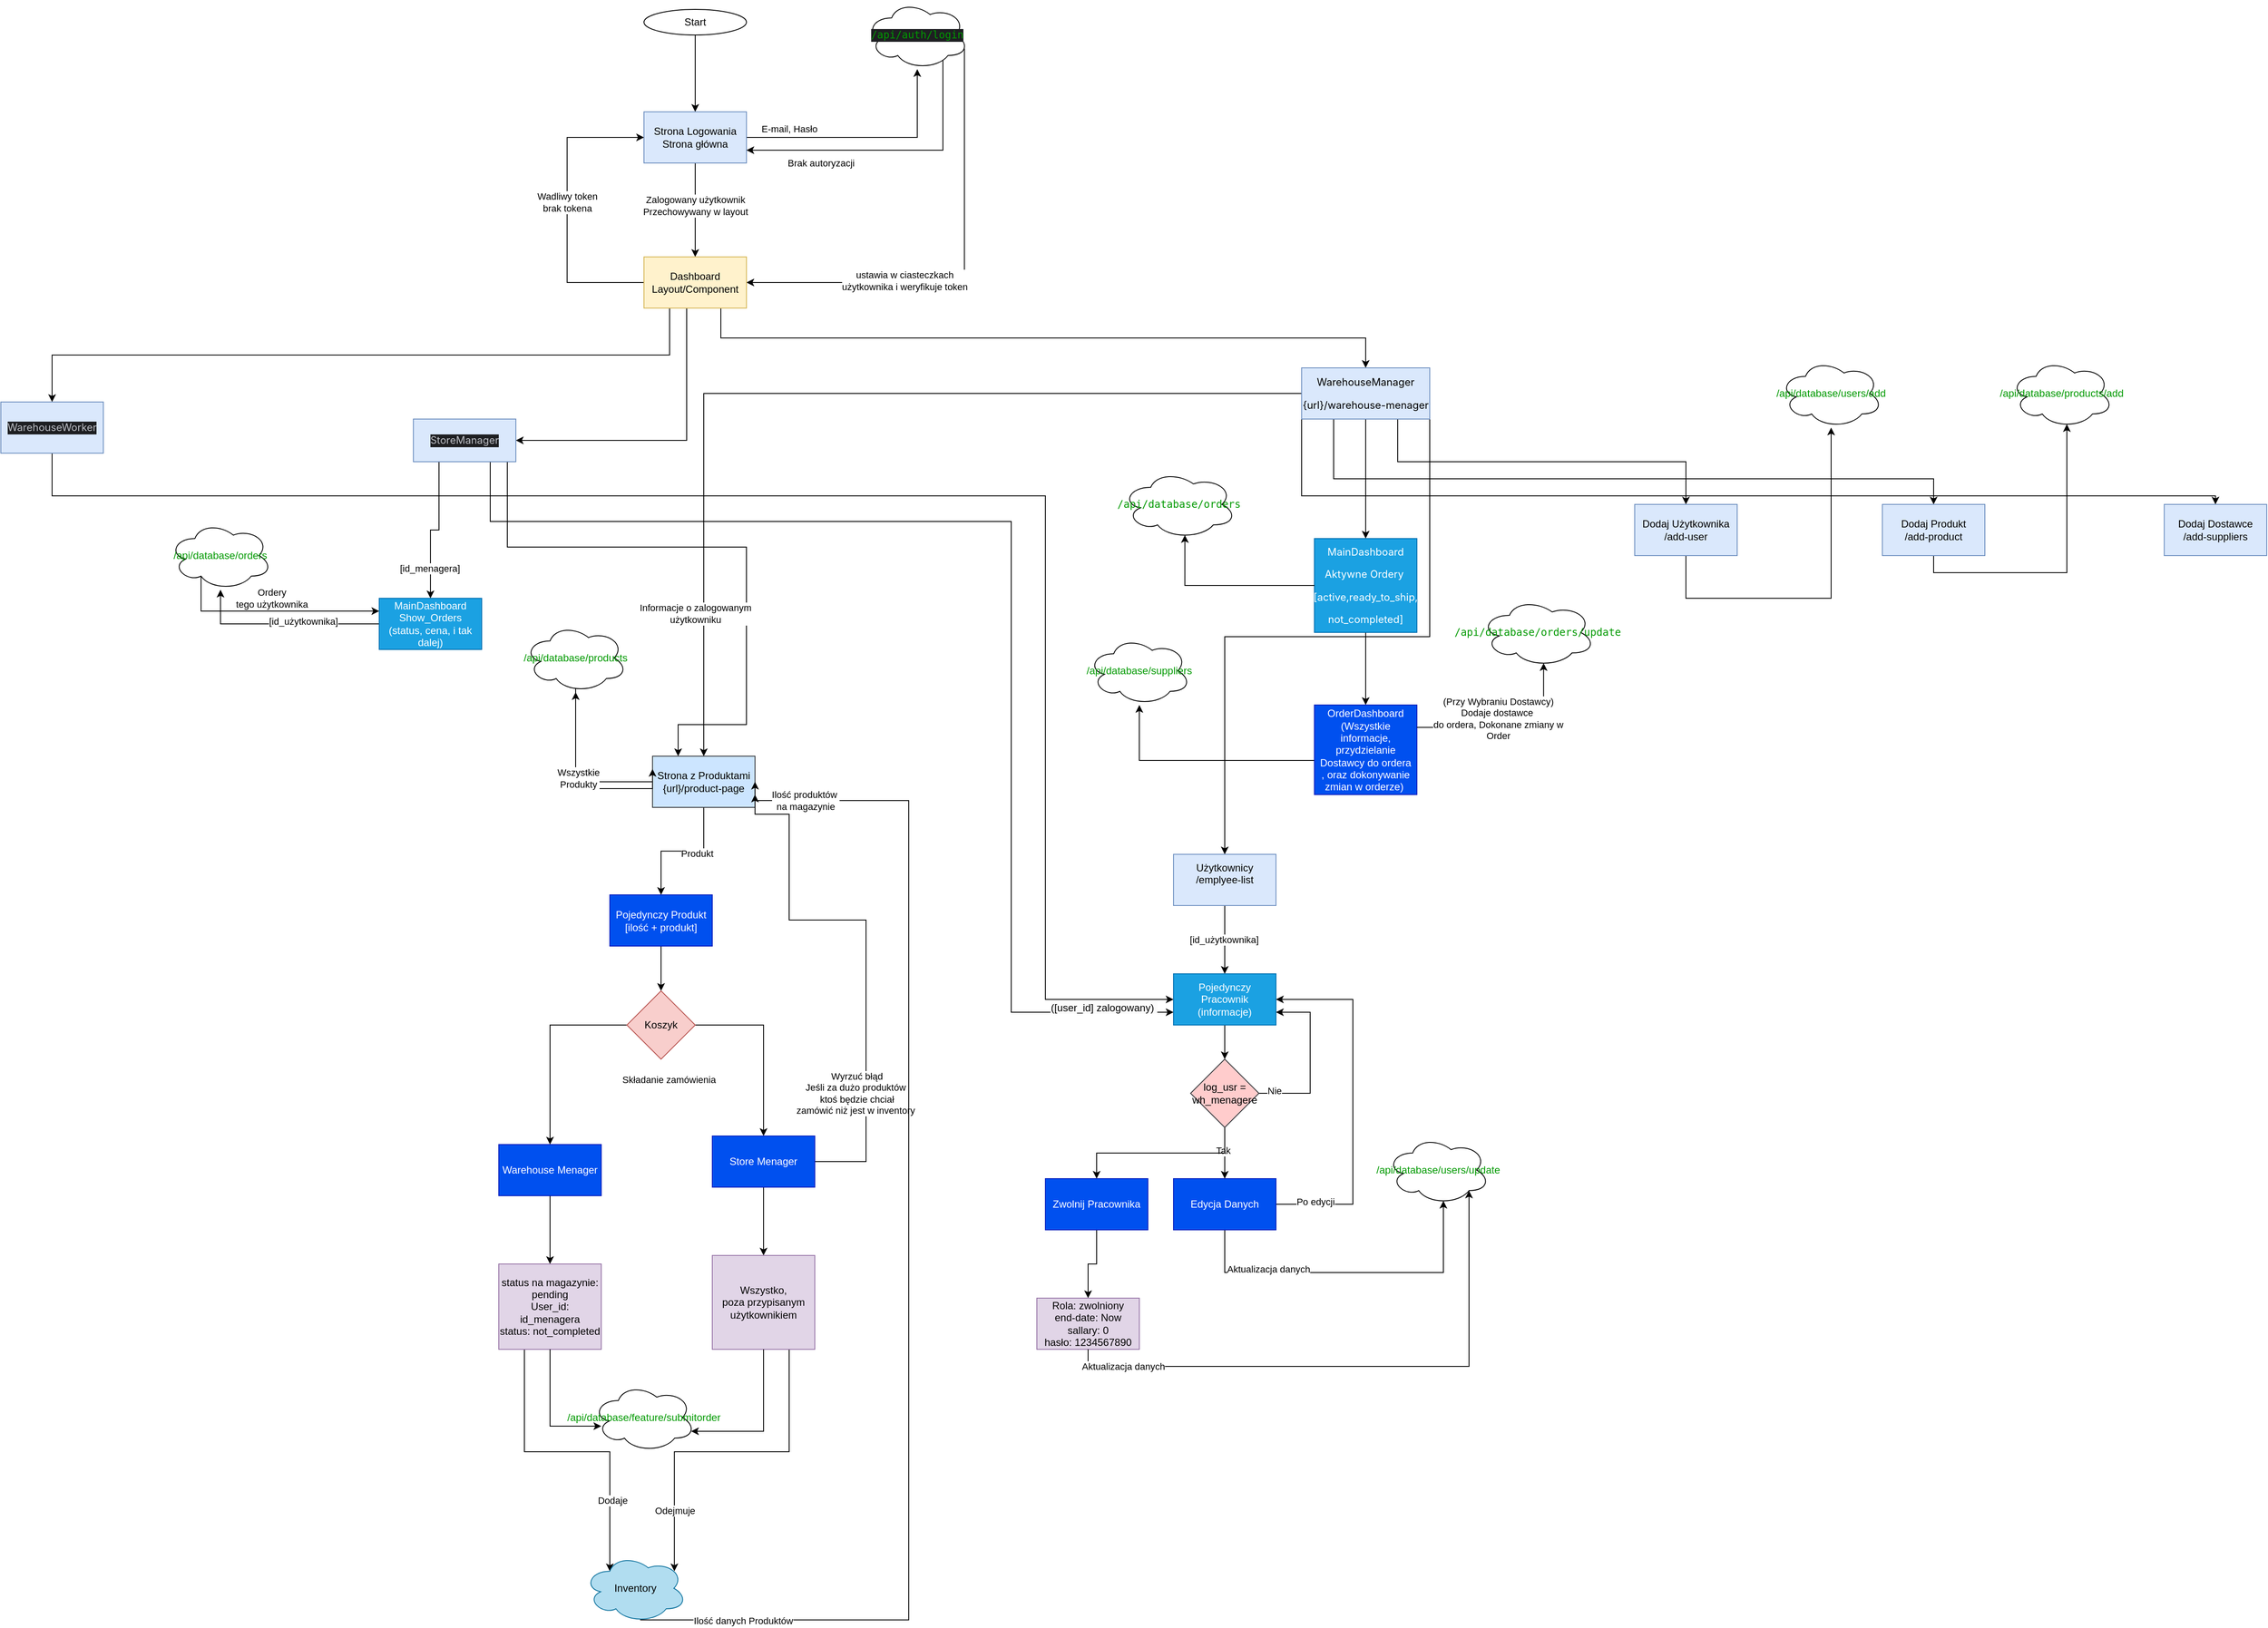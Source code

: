 <mxfile version="24.7.17">
  <diagram name="Strona-1" id="Y3_z54GV7X3m37P1FHJH">
    <mxGraphModel dx="3304" dy="1334" grid="1" gridSize="10" guides="1" tooltips="1" connect="1" arrows="1" fold="1" page="1" pageScale="1" pageWidth="827" pageHeight="1169" math="0" shadow="0">
      <root>
        <mxCell id="0" />
        <mxCell id="1" parent="0" />
        <mxCell id="K2qPhDOprXBzJBwdk9Rb-3" value="" style="edgeStyle=orthogonalEdgeStyle;rounded=0;orthogonalLoop=1;jettySize=auto;html=1;" edge="1" parent="1" source="K2qPhDOprXBzJBwdk9Rb-1" target="K2qPhDOprXBzJBwdk9Rb-2">
          <mxGeometry relative="1" as="geometry" />
        </mxCell>
        <mxCell id="K2qPhDOprXBzJBwdk9Rb-1" value="Start" style="ellipse;whiteSpace=wrap;html=1;" vertex="1" parent="1">
          <mxGeometry x="340" y="20" width="120" height="30" as="geometry" />
        </mxCell>
        <mxCell id="K2qPhDOprXBzJBwdk9Rb-5" value="" style="edgeStyle=orthogonalEdgeStyle;rounded=0;orthogonalLoop=1;jettySize=auto;html=1;" edge="1" parent="1" source="K2qPhDOprXBzJBwdk9Rb-2" target="K2qPhDOprXBzJBwdk9Rb-4">
          <mxGeometry relative="1" as="geometry" />
        </mxCell>
        <mxCell id="K2qPhDOprXBzJBwdk9Rb-6" value="E-mail, Hasło" style="edgeLabel;html=1;align=center;verticalAlign=middle;resizable=0;points=[];" vertex="1" connectable="0" parent="K2qPhDOprXBzJBwdk9Rb-5">
          <mxGeometry x="-0.744" y="-1" relative="1" as="geometry">
            <mxPoint x="14" y="-11" as="offset" />
          </mxGeometry>
        </mxCell>
        <mxCell id="K2qPhDOprXBzJBwdk9Rb-10" value="" style="edgeStyle=orthogonalEdgeStyle;rounded=0;orthogonalLoop=1;jettySize=auto;html=1;" edge="1" parent="1" source="K2qPhDOprXBzJBwdk9Rb-2" target="K2qPhDOprXBzJBwdk9Rb-9">
          <mxGeometry relative="1" as="geometry" />
        </mxCell>
        <mxCell id="K2qPhDOprXBzJBwdk9Rb-12" value="Zalogowany użytkownik&lt;div&gt;Przechowywany w layout&lt;/div&gt;" style="edgeLabel;html=1;align=center;verticalAlign=middle;resizable=0;points=[];" vertex="1" connectable="0" parent="K2qPhDOprXBzJBwdk9Rb-10">
          <mxGeometry x="0.127" y="-1" relative="1" as="geometry">
            <mxPoint x="1" y="-12" as="offset" />
          </mxGeometry>
        </mxCell>
        <mxCell id="K2qPhDOprXBzJBwdk9Rb-2" value="Strona Logowania&lt;div&gt;Strona główna&lt;/div&gt;" style="whiteSpace=wrap;html=1;fillColor=#dae8fc;strokeColor=#6c8ebf;" vertex="1" parent="1">
          <mxGeometry x="340" y="140" width="120" height="60" as="geometry" />
        </mxCell>
        <mxCell id="K2qPhDOprXBzJBwdk9Rb-7" style="edgeStyle=orthogonalEdgeStyle;rounded=0;orthogonalLoop=1;jettySize=auto;html=1;exitX=0.8;exitY=0.8;exitDx=0;exitDy=0;exitPerimeter=0;entryX=1;entryY=0.75;entryDx=0;entryDy=0;" edge="1" parent="1" source="K2qPhDOprXBzJBwdk9Rb-4" target="K2qPhDOprXBzJBwdk9Rb-2">
          <mxGeometry relative="1" as="geometry">
            <mxPoint x="696.4" y="190" as="targetPoint" />
            <Array as="points">
              <mxPoint x="690" y="74" />
              <mxPoint x="690" y="185" />
            </Array>
          </mxGeometry>
        </mxCell>
        <mxCell id="K2qPhDOprXBzJBwdk9Rb-8" value="Brak autoryzacji" style="edgeLabel;html=1;align=center;verticalAlign=middle;resizable=0;points=[];" vertex="1" connectable="0" parent="K2qPhDOprXBzJBwdk9Rb-7">
          <mxGeometry x="0.498" y="-1" relative="1" as="geometry">
            <mxPoint y="16" as="offset" />
          </mxGeometry>
        </mxCell>
        <mxCell id="K2qPhDOprXBzJBwdk9Rb-19" style="edgeStyle=orthogonalEdgeStyle;rounded=0;orthogonalLoop=1;jettySize=auto;html=1;exitX=0.96;exitY=0.7;exitDx=0;exitDy=0;exitPerimeter=0;entryX=1;entryY=0.5;entryDx=0;entryDy=0;" edge="1" parent="1" source="K2qPhDOprXBzJBwdk9Rb-4" target="K2qPhDOprXBzJBwdk9Rb-9">
          <mxGeometry relative="1" as="geometry">
            <Array as="points">
              <mxPoint x="715" y="340" />
            </Array>
          </mxGeometry>
        </mxCell>
        <mxCell id="K2qPhDOprXBzJBwdk9Rb-20" value="ustawia w ciasteczkach&lt;div&gt;użytkownika i weryfikuje token&lt;/div&gt;" style="edgeLabel;html=1;align=center;verticalAlign=middle;resizable=0;points=[];" vertex="1" connectable="0" parent="K2qPhDOprXBzJBwdk9Rb-19">
          <mxGeometry x="0.3" y="-2" relative="1" as="geometry">
            <mxPoint as="offset" />
          </mxGeometry>
        </mxCell>
        <mxCell id="K2qPhDOprXBzJBwdk9Rb-4" value="&lt;div style=&quot;background-color: rgb(30, 31, 34);&quot;&gt;&lt;pre style=&quot;font-family: &amp;quot;JetBrains Mono&amp;quot;, monospace;&quot;&gt;&lt;font color=&quot;#009900&quot;&gt;/api/auth/login&lt;/font&gt;&lt;/pre&gt;&lt;/div&gt;" style="ellipse;shape=cloud;whiteSpace=wrap;html=1;" vertex="1" parent="1">
          <mxGeometry x="600" y="10" width="120" height="80" as="geometry" />
        </mxCell>
        <mxCell id="K2qPhDOprXBzJBwdk9Rb-14" value="" style="edgeStyle=orthogonalEdgeStyle;rounded=0;orthogonalLoop=1;jettySize=auto;html=1;" edge="1" parent="1" source="K2qPhDOprXBzJBwdk9Rb-9" target="K2qPhDOprXBzJBwdk9Rb-13">
          <mxGeometry relative="1" as="geometry">
            <Array as="points">
              <mxPoint x="390" y="525" />
            </Array>
          </mxGeometry>
        </mxCell>
        <mxCell id="K2qPhDOprXBzJBwdk9Rb-15" style="edgeStyle=orthogonalEdgeStyle;rounded=0;orthogonalLoop=1;jettySize=auto;html=1;exitX=0.75;exitY=1;exitDx=0;exitDy=0;" edge="1" parent="1" source="K2qPhDOprXBzJBwdk9Rb-9" target="K2qPhDOprXBzJBwdk9Rb-16">
          <mxGeometry relative="1" as="geometry">
            <mxPoint x="570" y="480" as="targetPoint" />
          </mxGeometry>
        </mxCell>
        <mxCell id="K2qPhDOprXBzJBwdk9Rb-17" style="edgeStyle=orthogonalEdgeStyle;rounded=0;orthogonalLoop=1;jettySize=auto;html=1;exitX=0.25;exitY=1;exitDx=0;exitDy=0;" edge="1" parent="1" source="K2qPhDOprXBzJBwdk9Rb-9" target="K2qPhDOprXBzJBwdk9Rb-18">
          <mxGeometry relative="1" as="geometry">
            <mxPoint x="230.0" y="470" as="targetPoint" />
          </mxGeometry>
        </mxCell>
        <mxCell id="K2qPhDOprXBzJBwdk9Rb-21" style="edgeStyle=orthogonalEdgeStyle;rounded=0;orthogonalLoop=1;jettySize=auto;html=1;exitX=0;exitY=0.5;exitDx=0;exitDy=0;entryX=0;entryY=0.5;entryDx=0;entryDy=0;" edge="1" parent="1" source="K2qPhDOprXBzJBwdk9Rb-9" target="K2qPhDOprXBzJBwdk9Rb-2">
          <mxGeometry relative="1" as="geometry">
            <Array as="points">
              <mxPoint x="250" y="340" />
              <mxPoint x="250" y="170" />
            </Array>
          </mxGeometry>
        </mxCell>
        <mxCell id="K2qPhDOprXBzJBwdk9Rb-22" value="Wadliwy token&lt;div&gt;brak tokena&lt;/div&gt;" style="edgeLabel;html=1;align=center;verticalAlign=middle;resizable=0;points=[];" vertex="1" connectable="0" parent="K2qPhDOprXBzJBwdk9Rb-21">
          <mxGeometry x="0.051" relative="1" as="geometry">
            <mxPoint as="offset" />
          </mxGeometry>
        </mxCell>
        <mxCell id="K2qPhDOprXBzJBwdk9Rb-9" value="Dashboard Layout/Component" style="whiteSpace=wrap;html=1;fillColor=#fff2cc;strokeColor=#d6b656;" vertex="1" parent="1">
          <mxGeometry x="340" y="310" width="120" height="60" as="geometry" />
        </mxCell>
        <mxCell id="K2qPhDOprXBzJBwdk9Rb-59" style="edgeStyle=orthogonalEdgeStyle;rounded=0;orthogonalLoop=1;jettySize=auto;html=1;exitX=0.5;exitY=1;exitDx=0;exitDy=0;entryX=0.25;entryY=0;entryDx=0;entryDy=0;" edge="1" parent="1" source="K2qPhDOprXBzJBwdk9Rb-13" target="K2qPhDOprXBzJBwdk9Rb-54">
          <mxGeometry relative="1" as="geometry">
            <Array as="points">
              <mxPoint x="180" y="550" />
              <mxPoint x="180" y="650" />
              <mxPoint x="460" y="650" />
              <mxPoint x="460" y="858" />
            </Array>
          </mxGeometry>
        </mxCell>
        <mxCell id="K2qPhDOprXBzJBwdk9Rb-120" style="edgeStyle=orthogonalEdgeStyle;rounded=0;orthogonalLoop=1;jettySize=auto;html=1;exitX=0.75;exitY=1;exitDx=0;exitDy=0;entryX=0;entryY=0.75;entryDx=0;entryDy=0;" edge="1" parent="1" source="K2qPhDOprXBzJBwdk9Rb-13" target="K2qPhDOprXBzJBwdk9Rb-96">
          <mxGeometry relative="1" as="geometry">
            <Array as="points">
              <mxPoint x="160" y="620" />
              <mxPoint x="770" y="620" />
              <mxPoint x="770" y="1195" />
            </Array>
          </mxGeometry>
        </mxCell>
        <mxCell id="K2qPhDOprXBzJBwdk9Rb-121" value="&lt;span style=&quot;font-size: 12px; text-wrap-mode: wrap; background-color: rgb(251, 251, 251);&quot;&gt;([user_id] zalogowany)&amp;nbsp;&lt;/span&gt;" style="edgeLabel;html=1;align=center;verticalAlign=middle;resizable=0;points=[];" vertex="1" connectable="0" parent="K2qPhDOprXBzJBwdk9Rb-120">
          <mxGeometry x="0.888" relative="1" as="geometry">
            <mxPoint x="-1" y="-5" as="offset" />
          </mxGeometry>
        </mxCell>
        <mxCell id="K2qPhDOprXBzJBwdk9Rb-125" style="edgeStyle=orthogonalEdgeStyle;rounded=0;orthogonalLoop=1;jettySize=auto;html=1;exitX=0.25;exitY=1;exitDx=0;exitDy=0;" edge="1" parent="1" source="K2qPhDOprXBzJBwdk9Rb-13" target="K2qPhDOprXBzJBwdk9Rb-126">
          <mxGeometry relative="1" as="geometry">
            <mxPoint x="90" y="740" as="targetPoint" />
          </mxGeometry>
        </mxCell>
        <mxCell id="K2qPhDOprXBzJBwdk9Rb-127" value="[id_menagera]" style="edgeLabel;html=1;align=center;verticalAlign=middle;resizable=0;points=[];" vertex="1" connectable="0" parent="K2qPhDOprXBzJBwdk9Rb-125">
          <mxGeometry x="0.585" y="-1" relative="1" as="geometry">
            <mxPoint as="offset" />
          </mxGeometry>
        </mxCell>
        <mxCell id="K2qPhDOprXBzJBwdk9Rb-13" value="&lt;div style=&quot;background-color:#1e1f22;color:#bcbec4&quot;&gt;&lt;pre style=&quot;font-family:&#39;Inter&#39;;font-size:9,8pt;&quot;&gt;StoreManager&lt;/pre&gt;&lt;/div&gt;" style="whiteSpace=wrap;html=1;fillColor=#dae8fc;strokeColor=#6c8ebf;" vertex="1" parent="1">
          <mxGeometry x="70" y="500" width="120" height="50" as="geometry" />
        </mxCell>
        <mxCell id="K2qPhDOprXBzJBwdk9Rb-24" value="" style="edgeStyle=orthogonalEdgeStyle;rounded=0;orthogonalLoop=1;jettySize=auto;html=1;" edge="1" parent="1" source="K2qPhDOprXBzJBwdk9Rb-16" target="K2qPhDOprXBzJBwdk9Rb-23">
          <mxGeometry relative="1" as="geometry" />
        </mxCell>
        <mxCell id="K2qPhDOprXBzJBwdk9Rb-38" style="edgeStyle=orthogonalEdgeStyle;rounded=0;orthogonalLoop=1;jettySize=auto;html=1;exitX=0.25;exitY=1;exitDx=0;exitDy=0;entryX=0.5;entryY=0;entryDx=0;entryDy=0;" edge="1" parent="1" source="K2qPhDOprXBzJBwdk9Rb-16" target="K2qPhDOprXBzJBwdk9Rb-39">
          <mxGeometry relative="1" as="geometry">
            <mxPoint x="730" y="670" as="targetPoint" />
            <Array as="points">
              <mxPoint x="1147" y="570" />
              <mxPoint x="1850" y="570" />
            </Array>
          </mxGeometry>
        </mxCell>
        <mxCell id="K2qPhDOprXBzJBwdk9Rb-48" style="edgeStyle=orthogonalEdgeStyle;rounded=0;orthogonalLoop=1;jettySize=auto;html=1;exitX=0.75;exitY=1;exitDx=0;exitDy=0;" edge="1" parent="1" source="K2qPhDOprXBzJBwdk9Rb-16" target="K2qPhDOprXBzJBwdk9Rb-49">
          <mxGeometry relative="1" as="geometry">
            <mxPoint x="560" y="690" as="targetPoint" />
          </mxGeometry>
        </mxCell>
        <mxCell id="K2qPhDOprXBzJBwdk9Rb-55" value="" style="edgeStyle=orthogonalEdgeStyle;rounded=0;orthogonalLoop=1;jettySize=auto;html=1;" edge="1" parent="1" source="K2qPhDOprXBzJBwdk9Rb-16" target="K2qPhDOprXBzJBwdk9Rb-54">
          <mxGeometry relative="1" as="geometry" />
        </mxCell>
        <mxCell id="K2qPhDOprXBzJBwdk9Rb-60" value="Informacje o zalogowanym&lt;div&gt;użytkowniku&lt;/div&gt;" style="edgeLabel;html=1;align=center;verticalAlign=middle;resizable=0;points=[];" vertex="1" connectable="0" parent="K2qPhDOprXBzJBwdk9Rb-55">
          <mxGeometry x="0.352" y="2" relative="1" as="geometry">
            <mxPoint x="-12" y="197" as="offset" />
          </mxGeometry>
        </mxCell>
        <mxCell id="K2qPhDOprXBzJBwdk9Rb-94" style="edgeStyle=orthogonalEdgeStyle;rounded=0;orthogonalLoop=1;jettySize=auto;html=1;exitX=1;exitY=1;exitDx=0;exitDy=0;" edge="1" parent="1" source="K2qPhDOprXBzJBwdk9Rb-16" target="K2qPhDOprXBzJBwdk9Rb-95">
          <mxGeometry relative="1" as="geometry">
            <mxPoint x="1020" y="1040" as="targetPoint" />
          </mxGeometry>
        </mxCell>
        <mxCell id="K2qPhDOprXBzJBwdk9Rb-137" style="edgeStyle=orthogonalEdgeStyle;rounded=0;orthogonalLoop=1;jettySize=auto;html=1;exitX=0;exitY=1;exitDx=0;exitDy=0;entryX=0.5;entryY=0;entryDx=0;entryDy=0;" edge="1" parent="1" source="K2qPhDOprXBzJBwdk9Rb-16" target="K2qPhDOprXBzJBwdk9Rb-44">
          <mxGeometry relative="1" as="geometry">
            <Array as="points">
              <mxPoint x="1110" y="590" />
              <mxPoint x="2180" y="590" />
            </Array>
          </mxGeometry>
        </mxCell>
        <mxCell id="K2qPhDOprXBzJBwdk9Rb-16" value="&lt;div style=&quot;&quot;&gt;&lt;pre style=&quot;font-family: Inter;&quot;&gt;WarehouseManager&lt;/pre&gt;&lt;pre style=&quot;font-family: Inter;&quot;&gt;{url}/warehouse-menager&lt;/pre&gt;&lt;/div&gt;" style="rounded=0;whiteSpace=wrap;html=1;fillColor=#dae8fc;strokeColor=#6c8ebf;" vertex="1" parent="1">
          <mxGeometry x="1110" y="440" width="150" height="60" as="geometry" />
        </mxCell>
        <mxCell id="K2qPhDOprXBzJBwdk9Rb-122" style="edgeStyle=orthogonalEdgeStyle;rounded=0;orthogonalLoop=1;jettySize=auto;html=1;exitX=0.5;exitY=1;exitDx=0;exitDy=0;entryX=0;entryY=0.5;entryDx=0;entryDy=0;" edge="1" parent="1" source="K2qPhDOprXBzJBwdk9Rb-18" target="K2qPhDOprXBzJBwdk9Rb-96">
          <mxGeometry relative="1" as="geometry">
            <mxPoint x="270" y="1090" as="targetPoint" />
            <Array as="points">
              <mxPoint x="-353" y="590" />
              <mxPoint x="810" y="590" />
              <mxPoint x="810" y="1180" />
            </Array>
          </mxGeometry>
        </mxCell>
        <mxCell id="K2qPhDOprXBzJBwdk9Rb-18" value="&lt;div style=&quot;background-color:#1e1f22;color:#bcbec4&quot;&gt;&lt;pre style=&quot;font-family:&#39;Inter&#39;;font-size:9,8pt;&quot;&gt;WarehouseWorker&lt;/pre&gt;&lt;/div&gt;" style="rounded=0;whiteSpace=wrap;html=1;fillColor=#dae8fc;strokeColor=#6c8ebf;" vertex="1" parent="1">
          <mxGeometry x="-413.0" y="480" width="120" height="60" as="geometry" />
        </mxCell>
        <mxCell id="K2qPhDOprXBzJBwdk9Rb-31" value="" style="edgeStyle=orthogonalEdgeStyle;rounded=0;orthogonalLoop=1;jettySize=auto;html=1;" edge="1" parent="1" source="K2qPhDOprXBzJBwdk9Rb-23" target="K2qPhDOprXBzJBwdk9Rb-30">
          <mxGeometry relative="1" as="geometry" />
        </mxCell>
        <mxCell id="K2qPhDOprXBzJBwdk9Rb-23" value="&lt;div style=&quot;&quot;&gt;&lt;pre style=&quot;font-family: Inter;&quot;&gt;MainDashboard&lt;/pre&gt;&lt;pre style=&quot;font-family: Inter;&quot;&gt;Aktywne Ordery &lt;/pre&gt;&lt;pre style=&quot;font-family: Inter;&quot;&gt;[active,ready_to_ship,&lt;/pre&gt;&lt;pre style=&quot;font-family: Inter;&quot;&gt;not_completed]&lt;/pre&gt;&lt;/div&gt;" style="rounded=0;whiteSpace=wrap;html=1;fillColor=#1ba1e2;fontColor=#ffffff;strokeColor=#006EAF;" vertex="1" parent="1">
          <mxGeometry x="1125" y="640" width="120" height="110" as="geometry" />
        </mxCell>
        <mxCell id="K2qPhDOprXBzJBwdk9Rb-25" value="&lt;pre style=&quot;font-family: &amp;quot;JetBrains Mono&amp;quot;, monospace;&quot;&gt;&lt;font color=&quot;#009900&quot;&gt;/api/database/orders/update&lt;/font&gt;&lt;/pre&gt;" style="ellipse;shape=cloud;whiteSpace=wrap;html=1;rounded=0;" vertex="1" parent="1">
          <mxGeometry x="1320" y="710" width="133.33" height="80" as="geometry" />
        </mxCell>
        <mxCell id="K2qPhDOprXBzJBwdk9Rb-33" value="" style="edgeStyle=orthogonalEdgeStyle;rounded=0;orthogonalLoop=1;jettySize=auto;html=1;" edge="1" parent="1" source="K2qPhDOprXBzJBwdk9Rb-30" target="K2qPhDOprXBzJBwdk9Rb-32">
          <mxGeometry relative="1" as="geometry">
            <Array as="points">
              <mxPoint x="920" y="900" />
            </Array>
          </mxGeometry>
        </mxCell>
        <mxCell id="K2qPhDOprXBzJBwdk9Rb-30" value="OrderDashboard&lt;div&gt;(Wszystkie informacje, przydzielanie Dostawcy do ordera&lt;/div&gt;&lt;div&gt;, oraz dokonywanie zmian w orderze)&amp;nbsp;&lt;/div&gt;" style="whiteSpace=wrap;html=1;rounded=0;fillColor=#0050ef;fontColor=#ffffff;strokeColor=#001DBC;" vertex="1" parent="1">
          <mxGeometry x="1125" y="835" width="120" height="105" as="geometry" />
        </mxCell>
        <mxCell id="K2qPhDOprXBzJBwdk9Rb-32" value="&lt;font color=&quot;#009900&quot;&gt;/api/database/suppliers&lt;/font&gt;" style="ellipse;shape=cloud;whiteSpace=wrap;html=1;rounded=0;" vertex="1" parent="1">
          <mxGeometry x="860" y="755" width="120" height="80" as="geometry" />
        </mxCell>
        <mxCell id="K2qPhDOprXBzJBwdk9Rb-36" style="edgeStyle=orthogonalEdgeStyle;rounded=0;orthogonalLoop=1;jettySize=auto;html=1;exitX=1;exitY=0.25;exitDx=0;exitDy=0;entryX=0.55;entryY=0.95;entryDx=0;entryDy=0;entryPerimeter=0;" edge="1" parent="1" source="K2qPhDOprXBzJBwdk9Rb-30" target="K2qPhDOprXBzJBwdk9Rb-25">
          <mxGeometry relative="1" as="geometry" />
        </mxCell>
        <mxCell id="K2qPhDOprXBzJBwdk9Rb-37" value="(Przy Wybraniu Dostawcy)&lt;div&gt;Dodaje dostawce&amp;nbsp;&lt;div&gt;do ordera, Dokonane zmiany w&lt;/div&gt;&lt;/div&gt;&lt;div&gt;Order&lt;/div&gt;" style="edgeLabel;html=1;align=center;verticalAlign=middle;resizable=0;points=[];" vertex="1" connectable="0" parent="K2qPhDOprXBzJBwdk9Rb-36">
          <mxGeometry x="-0.838" y="-3" relative="1" as="geometry">
            <mxPoint x="77" y="-14" as="offset" />
          </mxGeometry>
        </mxCell>
        <mxCell id="K2qPhDOprXBzJBwdk9Rb-135" style="edgeStyle=orthogonalEdgeStyle;rounded=0;orthogonalLoop=1;jettySize=auto;html=1;exitX=0.5;exitY=1;exitDx=0;exitDy=0;entryX=0.55;entryY=0.95;entryDx=0;entryDy=0;entryPerimeter=0;" edge="1" parent="1" source="K2qPhDOprXBzJBwdk9Rb-39" target="K2qPhDOprXBzJBwdk9Rb-40">
          <mxGeometry relative="1" as="geometry">
            <mxPoint x="2014.156" y="520" as="targetPoint" />
          </mxGeometry>
        </mxCell>
        <mxCell id="K2qPhDOprXBzJBwdk9Rb-39" value="Dodaj Produkt&lt;div&gt;/add-product&lt;/div&gt;" style="rounded=0;whiteSpace=wrap;html=1;fillColor=#dae8fc;strokeColor=#6c8ebf;" vertex="1" parent="1">
          <mxGeometry x="1790" y="600" width="120" height="60" as="geometry" />
        </mxCell>
        <mxCell id="K2qPhDOprXBzJBwdk9Rb-40" value="&lt;font color=&quot;#009900&quot;&gt;/api/database/products/add&lt;/font&gt;" style="ellipse;shape=cloud;whiteSpace=wrap;html=1;rounded=0;" vertex="1" parent="1">
          <mxGeometry x="1940" y="430" width="120" height="80" as="geometry" />
        </mxCell>
        <mxCell id="K2qPhDOprXBzJBwdk9Rb-44" value="Dodaj Dostawce&lt;div&gt;/add-suppliers&lt;/div&gt;" style="rounded=0;whiteSpace=wrap;html=1;fillColor=#dae8fc;strokeColor=#6c8ebf;" vertex="1" parent="1">
          <mxGeometry x="2120" y="600" width="120" height="60" as="geometry" />
        </mxCell>
        <mxCell id="K2qPhDOprXBzJBwdk9Rb-134" value="" style="edgeStyle=orthogonalEdgeStyle;rounded=0;orthogonalLoop=1;jettySize=auto;html=1;" edge="1" parent="1" source="K2qPhDOprXBzJBwdk9Rb-49" target="K2qPhDOprXBzJBwdk9Rb-133">
          <mxGeometry relative="1" as="geometry">
            <Array as="points">
              <mxPoint x="1560" y="710" />
              <mxPoint x="1730" y="710" />
            </Array>
          </mxGeometry>
        </mxCell>
        <mxCell id="K2qPhDOprXBzJBwdk9Rb-49" value="Dodaj Użytkownika&lt;div&gt;/add-user&lt;/div&gt;" style="rounded=0;whiteSpace=wrap;html=1;fillColor=#dae8fc;strokeColor=#6c8ebf;" vertex="1" parent="1">
          <mxGeometry x="1500" y="600" width="120" height="60" as="geometry" />
        </mxCell>
        <mxCell id="K2qPhDOprXBzJBwdk9Rb-58" value="" style="edgeStyle=orthogonalEdgeStyle;rounded=0;orthogonalLoop=1;jettySize=auto;html=1;" edge="1" parent="1" source="K2qPhDOprXBzJBwdk9Rb-54" target="K2qPhDOprXBzJBwdk9Rb-57">
          <mxGeometry relative="1" as="geometry" />
        </mxCell>
        <mxCell id="K2qPhDOprXBzJBwdk9Rb-64" value="" style="edgeStyle=orthogonalEdgeStyle;rounded=0;orthogonalLoop=1;jettySize=auto;html=1;" edge="1" parent="1" source="K2qPhDOprXBzJBwdk9Rb-54" target="K2qPhDOprXBzJBwdk9Rb-63">
          <mxGeometry relative="1" as="geometry" />
        </mxCell>
        <mxCell id="K2qPhDOprXBzJBwdk9Rb-65" value="Produkt" style="edgeLabel;html=1;align=center;verticalAlign=middle;resizable=0;points=[];" vertex="1" connectable="0" parent="K2qPhDOprXBzJBwdk9Rb-64">
          <mxGeometry x="-0.218" y="2" relative="1" as="geometry">
            <mxPoint as="offset" />
          </mxGeometry>
        </mxCell>
        <mxCell id="K2qPhDOprXBzJBwdk9Rb-54" value="Strona z Produktami&lt;br&gt;&lt;div&gt;{url}/product-page&lt;/div&gt;" style="rounded=0;whiteSpace=wrap;html=1;fillColor=#cce5ff;strokeColor=#36393d;" vertex="1" parent="1">
          <mxGeometry x="350" y="895" width="120" height="60" as="geometry" />
        </mxCell>
        <mxCell id="K2qPhDOprXBzJBwdk9Rb-61" style="edgeStyle=orthogonalEdgeStyle;rounded=0;orthogonalLoop=1;jettySize=auto;html=1;exitX=0.8;exitY=0.8;exitDx=0;exitDy=0;exitPerimeter=0;entryX=0;entryY=0.25;entryDx=0;entryDy=0;" edge="1" parent="1" source="K2qPhDOprXBzJBwdk9Rb-57" target="K2qPhDOprXBzJBwdk9Rb-54">
          <mxGeometry relative="1" as="geometry">
            <Array as="points">
              <mxPoint x="260" y="804" />
              <mxPoint x="260" y="933" />
            </Array>
          </mxGeometry>
        </mxCell>
        <mxCell id="K2qPhDOprXBzJBwdk9Rb-62" value="Wszystkie&lt;div&gt;Produkty&lt;/div&gt;" style="edgeLabel;html=1;align=center;verticalAlign=middle;resizable=0;points=[];" vertex="1" connectable="0" parent="K2qPhDOprXBzJBwdk9Rb-61">
          <mxGeometry x="0.1" y="3" relative="1" as="geometry">
            <mxPoint as="offset" />
          </mxGeometry>
        </mxCell>
        <mxCell id="K2qPhDOprXBzJBwdk9Rb-57" value="&lt;font color=&quot;#009900&quot;&gt;/api/database/products&lt;/font&gt;" style="ellipse;shape=cloud;whiteSpace=wrap;html=1;rounded=0;" vertex="1" parent="1">
          <mxGeometry x="200" y="740" width="120" height="80" as="geometry" />
        </mxCell>
        <mxCell id="K2qPhDOprXBzJBwdk9Rb-66" style="edgeStyle=orthogonalEdgeStyle;rounded=0;orthogonalLoop=1;jettySize=auto;html=1;exitX=0.5;exitY=1;exitDx=0;exitDy=0;" edge="1" parent="1" source="K2qPhDOprXBzJBwdk9Rb-63" target="K2qPhDOprXBzJBwdk9Rb-75">
          <mxGeometry relative="1" as="geometry">
            <mxPoint x="360" y="1180" as="targetPoint" />
          </mxGeometry>
        </mxCell>
        <mxCell id="K2qPhDOprXBzJBwdk9Rb-91" style="edgeStyle=orthogonalEdgeStyle;rounded=0;orthogonalLoop=1;jettySize=auto;html=1;exitX=1;exitY=0.5;exitDx=0;exitDy=0;entryX=1;entryY=0.75;entryDx=0;entryDy=0;" edge="1" parent="1" source="K2qPhDOprXBzJBwdk9Rb-72" target="K2qPhDOprXBzJBwdk9Rb-54">
          <mxGeometry relative="1" as="geometry">
            <Array as="points">
              <mxPoint x="600" y="1370" />
              <mxPoint x="600" y="1087" />
              <mxPoint x="510" y="1087" />
              <mxPoint x="510" y="963" />
            </Array>
          </mxGeometry>
        </mxCell>
        <mxCell id="K2qPhDOprXBzJBwdk9Rb-93" value="Wyrzuć błąd&lt;div&gt;Jeśli za dużo produktów&amp;nbsp;&lt;/div&gt;&lt;div&gt;ktoś będzie chciał&lt;/div&gt;&lt;div&gt;zamówić niż jest w inventory&amp;nbsp;&lt;/div&gt;" style="edgeLabel;html=1;align=center;verticalAlign=middle;resizable=0;points=[];" vertex="1" connectable="0" parent="K2qPhDOprXBzJBwdk9Rb-91">
          <mxGeometry x="-0.892" y="3" relative="1" as="geometry">
            <mxPoint x="15" y="-77" as="offset" />
          </mxGeometry>
        </mxCell>
        <mxCell id="K2qPhDOprXBzJBwdk9Rb-63" value="Pojedynczy Produkt&lt;div&gt;[ilość + produkt]&lt;/div&gt;" style="whiteSpace=wrap;html=1;rounded=0;fillColor=#0050ef;fontColor=#ffffff;strokeColor=#001DBC;" vertex="1" parent="1">
          <mxGeometry x="300" y="1057.5" width="120" height="60" as="geometry" />
        </mxCell>
        <mxCell id="K2qPhDOprXBzJBwdk9Rb-69" value="" style="edgeStyle=orthogonalEdgeStyle;rounded=0;orthogonalLoop=1;jettySize=auto;html=1;exitX=0;exitY=0.5;exitDx=0;exitDy=0;" edge="1" parent="1" source="K2qPhDOprXBzJBwdk9Rb-75" target="K2qPhDOprXBzJBwdk9Rb-68">
          <mxGeometry relative="1" as="geometry">
            <mxPoint x="300" y="1210.0" as="sourcePoint" />
          </mxGeometry>
        </mxCell>
        <mxCell id="K2qPhDOprXBzJBwdk9Rb-70" value="Składanie zamówienia" style="edgeLabel;html=1;align=center;verticalAlign=middle;resizable=0;points=[];" vertex="1" connectable="0" parent="K2qPhDOprXBzJBwdk9Rb-69">
          <mxGeometry x="-0.288" y="-1" relative="1" as="geometry">
            <mxPoint x="131" y="65" as="offset" />
          </mxGeometry>
        </mxCell>
        <mxCell id="K2qPhDOprXBzJBwdk9Rb-73" value="" style="edgeStyle=orthogonalEdgeStyle;rounded=0;orthogonalLoop=1;jettySize=auto;html=1;exitX=1;exitY=0.5;exitDx=0;exitDy=0;" edge="1" parent="1" source="K2qPhDOprXBzJBwdk9Rb-75" target="K2qPhDOprXBzJBwdk9Rb-72">
          <mxGeometry relative="1" as="geometry">
            <mxPoint x="420" y="1210.0" as="sourcePoint" />
            <Array as="points">
              <mxPoint x="480" y="1210" />
            </Array>
          </mxGeometry>
        </mxCell>
        <mxCell id="K2qPhDOprXBzJBwdk9Rb-77" value="" style="edgeStyle=orthogonalEdgeStyle;rounded=0;orthogonalLoop=1;jettySize=auto;html=1;" edge="1" parent="1" source="K2qPhDOprXBzJBwdk9Rb-68" target="K2qPhDOprXBzJBwdk9Rb-76">
          <mxGeometry relative="1" as="geometry" />
        </mxCell>
        <mxCell id="K2qPhDOprXBzJBwdk9Rb-68" value="Warehouse Menager" style="rounded=0;whiteSpace=wrap;html=1;fillColor=#0050ef;fontColor=#ffffff;strokeColor=#001DBC;" vertex="1" parent="1">
          <mxGeometry x="170" y="1350" width="120" height="60" as="geometry" />
        </mxCell>
        <mxCell id="K2qPhDOprXBzJBwdk9Rb-79" value="" style="edgeStyle=orthogonalEdgeStyle;rounded=0;orthogonalLoop=1;jettySize=auto;html=1;" edge="1" parent="1" source="K2qPhDOprXBzJBwdk9Rb-72" target="K2qPhDOprXBzJBwdk9Rb-78">
          <mxGeometry relative="1" as="geometry" />
        </mxCell>
        <mxCell id="K2qPhDOprXBzJBwdk9Rb-72" value="Store Menager" style="rounded=0;whiteSpace=wrap;html=1;fillColor=#0050ef;fontColor=#ffffff;strokeColor=#001DBC;" vertex="1" parent="1">
          <mxGeometry x="420" y="1340" width="120" height="60" as="geometry" />
        </mxCell>
        <mxCell id="K2qPhDOprXBzJBwdk9Rb-75" value="Koszyk" style="rhombus;whiteSpace=wrap;html=1;fillColor=#f8cecc;strokeColor=#b85450;" vertex="1" parent="1">
          <mxGeometry x="320" y="1170" width="80" height="80" as="geometry" />
        </mxCell>
        <mxCell id="K2qPhDOprXBzJBwdk9Rb-84" style="edgeStyle=orthogonalEdgeStyle;rounded=0;orthogonalLoop=1;jettySize=auto;html=1;exitX=0.25;exitY=1;exitDx=0;exitDy=0;entryX=0.25;entryY=0.25;entryDx=0;entryDy=0;entryPerimeter=0;" edge="1" parent="1" source="K2qPhDOprXBzJBwdk9Rb-76" target="K2qPhDOprXBzJBwdk9Rb-85">
          <mxGeometry relative="1" as="geometry">
            <mxPoint x="330" y="1870" as="targetPoint" />
          </mxGeometry>
        </mxCell>
        <mxCell id="K2qPhDOprXBzJBwdk9Rb-86" value="Dodaje" style="edgeLabel;html=1;align=center;verticalAlign=middle;resizable=0;points=[];" vertex="1" connectable="0" parent="K2qPhDOprXBzJBwdk9Rb-84">
          <mxGeometry x="0.54" y="3" relative="1" as="geometry">
            <mxPoint as="offset" />
          </mxGeometry>
        </mxCell>
        <mxCell id="K2qPhDOprXBzJBwdk9Rb-76" value="status na magazynie:&lt;div&gt;pending&lt;/div&gt;&lt;div&gt;User_id: id_menagera&lt;/div&gt;&lt;div&gt;status: not_completed&lt;/div&gt;" style="rounded=0;whiteSpace=wrap;html=1;fillColor=#e1d5e7;strokeColor=#9673a6;" vertex="1" parent="1">
          <mxGeometry x="170" y="1490" width="120" height="100" as="geometry" />
        </mxCell>
        <mxCell id="K2qPhDOprXBzJBwdk9Rb-83" style="edgeStyle=orthogonalEdgeStyle;rounded=0;orthogonalLoop=1;jettySize=auto;html=1;exitX=0.75;exitY=1;exitDx=0;exitDy=0;entryX=0.88;entryY=0.25;entryDx=0;entryDy=0;entryPerimeter=0;" edge="1" parent="1" source="K2qPhDOprXBzJBwdk9Rb-78" target="K2qPhDOprXBzJBwdk9Rb-85">
          <mxGeometry relative="1" as="geometry">
            <mxPoint x="340" y="1870.766" as="targetPoint" />
          </mxGeometry>
        </mxCell>
        <mxCell id="K2qPhDOprXBzJBwdk9Rb-87" value="Odejmuje" style="edgeLabel;html=1;align=center;verticalAlign=middle;resizable=0;points=[];" vertex="1" connectable="0" parent="K2qPhDOprXBzJBwdk9Rb-83">
          <mxGeometry x="0.639" relative="1" as="geometry">
            <mxPoint as="offset" />
          </mxGeometry>
        </mxCell>
        <mxCell id="K2qPhDOprXBzJBwdk9Rb-78" value="&lt;div&gt;Wszystko,&lt;/div&gt;&lt;div&gt;poza przypisanym użytkownikiem&lt;/div&gt;" style="rounded=0;whiteSpace=wrap;html=1;fillColor=#e1d5e7;strokeColor=#9673a6;" vertex="1" parent="1">
          <mxGeometry x="420" y="1480" width="120" height="110" as="geometry" />
        </mxCell>
        <mxCell id="K2qPhDOprXBzJBwdk9Rb-80" value="&lt;font color=&quot;#009900&quot;&gt;/api/database/feature/submitorder&lt;/font&gt;" style="ellipse;shape=cloud;whiteSpace=wrap;html=1;" vertex="1" parent="1">
          <mxGeometry x="280" y="1630" width="120" height="80" as="geometry" />
        </mxCell>
        <mxCell id="K2qPhDOprXBzJBwdk9Rb-81" style="edgeStyle=orthogonalEdgeStyle;rounded=0;orthogonalLoop=1;jettySize=auto;html=1;exitX=0.5;exitY=1;exitDx=0;exitDy=0;entryX=0.96;entryY=0.7;entryDx=0;entryDy=0;entryPerimeter=0;" edge="1" parent="1" source="K2qPhDOprXBzJBwdk9Rb-78" target="K2qPhDOprXBzJBwdk9Rb-80">
          <mxGeometry relative="1" as="geometry">
            <Array as="points">
              <mxPoint x="480" y="1686" />
            </Array>
          </mxGeometry>
        </mxCell>
        <mxCell id="K2qPhDOprXBzJBwdk9Rb-82" style="edgeStyle=orthogonalEdgeStyle;rounded=0;orthogonalLoop=1;jettySize=auto;html=1;exitX=0.5;exitY=1;exitDx=0;exitDy=0;entryX=0.083;entryY=0.625;entryDx=0;entryDy=0;entryPerimeter=0;" edge="1" parent="1" source="K2qPhDOprXBzJBwdk9Rb-76" target="K2qPhDOprXBzJBwdk9Rb-80">
          <mxGeometry relative="1" as="geometry">
            <Array as="points">
              <mxPoint x="230" y="1680" />
            </Array>
          </mxGeometry>
        </mxCell>
        <mxCell id="K2qPhDOprXBzJBwdk9Rb-88" style="edgeStyle=orthogonalEdgeStyle;rounded=0;orthogonalLoop=1;jettySize=auto;html=1;exitX=0.55;exitY=0.95;exitDx=0;exitDy=0;exitPerimeter=0;entryX=1;entryY=0.5;entryDx=0;entryDy=0;" edge="1" parent="1" source="K2qPhDOprXBzJBwdk9Rb-85" target="K2qPhDOprXBzJBwdk9Rb-54">
          <mxGeometry relative="1" as="geometry">
            <mxPoint x="500" y="1906" as="sourcePoint" />
            <mxPoint x="584" y="947.5" as="targetPoint" />
            <Array as="points">
              <mxPoint x="650" y="1907" />
              <mxPoint x="650" y="947" />
            </Array>
          </mxGeometry>
        </mxCell>
        <mxCell id="K2qPhDOprXBzJBwdk9Rb-89" value="Ilość danych Produktów" style="edgeLabel;html=1;align=center;verticalAlign=middle;resizable=0;points=[];" vertex="1" connectable="0" parent="K2qPhDOprXBzJBwdk9Rb-88">
          <mxGeometry x="-0.837" y="-1" relative="1" as="geometry">
            <mxPoint as="offset" />
          </mxGeometry>
        </mxCell>
        <mxCell id="K2qPhDOprXBzJBwdk9Rb-90" value="Ilość produktów&amp;nbsp;&lt;div&gt;na magazynie&lt;/div&gt;" style="edgeLabel;html=1;align=center;verticalAlign=middle;resizable=0;points=[];" vertex="1" connectable="0" parent="K2qPhDOprXBzJBwdk9Rb-88">
          <mxGeometry x="0.891" relative="1" as="geometry">
            <mxPoint as="offset" />
          </mxGeometry>
        </mxCell>
        <mxCell id="K2qPhDOprXBzJBwdk9Rb-85" value="Inventory" style="ellipse;shape=cloud;whiteSpace=wrap;html=1;fillColor=#b1ddf0;strokeColor=#10739e;" vertex="1" parent="1">
          <mxGeometry x="270" y="1830" width="120" height="80" as="geometry" />
        </mxCell>
        <mxCell id="K2qPhDOprXBzJBwdk9Rb-97" value="" style="edgeStyle=orthogonalEdgeStyle;rounded=0;orthogonalLoop=1;jettySize=auto;html=1;" edge="1" parent="1" source="K2qPhDOprXBzJBwdk9Rb-95" target="K2qPhDOprXBzJBwdk9Rb-96">
          <mxGeometry relative="1" as="geometry" />
        </mxCell>
        <mxCell id="K2qPhDOprXBzJBwdk9Rb-101" value="[id_użytkownika]" style="edgeLabel;html=1;align=center;verticalAlign=middle;resizable=0;points=[];" vertex="1" connectable="0" parent="K2qPhDOprXBzJBwdk9Rb-97">
          <mxGeometry x="-0.016" y="-1" relative="1" as="geometry">
            <mxPoint as="offset" />
          </mxGeometry>
        </mxCell>
        <mxCell id="K2qPhDOprXBzJBwdk9Rb-95" value="Użytkownicy&lt;div&gt;/emplyee-list&lt;/div&gt;&lt;div&gt;&lt;br&gt;&lt;/div&gt;" style="rounded=0;whiteSpace=wrap;html=1;fillColor=#dae8fc;strokeColor=#6c8ebf;" vertex="1" parent="1">
          <mxGeometry x="960" y="1010" width="120" height="60" as="geometry" />
        </mxCell>
        <mxCell id="K2qPhDOprXBzJBwdk9Rb-110" style="edgeStyle=orthogonalEdgeStyle;rounded=0;orthogonalLoop=1;jettySize=auto;html=1;exitX=0.5;exitY=1;exitDx=0;exitDy=0;entryX=0.5;entryY=0;entryDx=0;entryDy=0;" edge="1" parent="1" source="K2qPhDOprXBzJBwdk9Rb-96" target="K2qPhDOprXBzJBwdk9Rb-109">
          <mxGeometry relative="1" as="geometry" />
        </mxCell>
        <mxCell id="K2qPhDOprXBzJBwdk9Rb-96" value="Pojedynczy Pracownik&lt;div&gt;(informacje)&lt;/div&gt;" style="rounded=0;whiteSpace=wrap;html=1;fillColor=#1ba1e2;fontColor=#ffffff;strokeColor=#006EAF;" vertex="1" parent="1">
          <mxGeometry x="960" y="1150" width="120" height="60" as="geometry" />
        </mxCell>
        <mxCell id="K2qPhDOprXBzJBwdk9Rb-107" style="edgeStyle=orthogonalEdgeStyle;rounded=0;orthogonalLoop=1;jettySize=auto;html=1;exitX=1;exitY=0.5;exitDx=0;exitDy=0;entryX=1;entryY=0.5;entryDx=0;entryDy=0;" edge="1" parent="1" source="K2qPhDOprXBzJBwdk9Rb-102" target="K2qPhDOprXBzJBwdk9Rb-96">
          <mxGeometry relative="1" as="geometry">
            <Array as="points">
              <mxPoint x="1170" y="1420" />
              <mxPoint x="1170" y="1180" />
            </Array>
          </mxGeometry>
        </mxCell>
        <mxCell id="K2qPhDOprXBzJBwdk9Rb-108" value="Po edycji" style="edgeLabel;html=1;align=center;verticalAlign=middle;resizable=0;points=[];" vertex="1" connectable="0" parent="K2qPhDOprXBzJBwdk9Rb-107">
          <mxGeometry x="-0.783" y="3" relative="1" as="geometry">
            <mxPoint as="offset" />
          </mxGeometry>
        </mxCell>
        <mxCell id="K2qPhDOprXBzJBwdk9Rb-141" value="" style="edgeStyle=orthogonalEdgeStyle;rounded=0;orthogonalLoop=1;jettySize=auto;html=1;entryX=0.55;entryY=0.95;entryDx=0;entryDy=0;entryPerimeter=0;" edge="1" parent="1" source="K2qPhDOprXBzJBwdk9Rb-102" target="K2qPhDOprXBzJBwdk9Rb-140">
          <mxGeometry relative="1" as="geometry">
            <Array as="points">
              <mxPoint x="1020" y="1500" />
              <mxPoint x="1276" y="1500" />
            </Array>
          </mxGeometry>
        </mxCell>
        <mxCell id="K2qPhDOprXBzJBwdk9Rb-142" value="Aktualizacja danych" style="edgeLabel;html=1;align=center;verticalAlign=middle;resizable=0;points=[];" vertex="1" connectable="0" parent="K2qPhDOprXBzJBwdk9Rb-141">
          <mxGeometry x="-0.485" y="4" relative="1" as="geometry">
            <mxPoint as="offset" />
          </mxGeometry>
        </mxCell>
        <mxCell id="K2qPhDOprXBzJBwdk9Rb-102" value="Edycja Danych" style="rounded=0;whiteSpace=wrap;html=1;fillColor=#0050ef;fontColor=#ffffff;strokeColor=#001DBC;" vertex="1" parent="1">
          <mxGeometry x="960" y="1390" width="120" height="60" as="geometry" />
        </mxCell>
        <mxCell id="K2qPhDOprXBzJBwdk9Rb-111" style="edgeStyle=orthogonalEdgeStyle;rounded=0;orthogonalLoop=1;jettySize=auto;html=1;exitX=0.5;exitY=1;exitDx=0;exitDy=0;entryX=0.5;entryY=0;entryDx=0;entryDy=0;" edge="1" parent="1" source="K2qPhDOprXBzJBwdk9Rb-109" target="K2qPhDOprXBzJBwdk9Rb-102">
          <mxGeometry relative="1" as="geometry" />
        </mxCell>
        <mxCell id="K2qPhDOprXBzJBwdk9Rb-112" value="Tak" style="edgeLabel;html=1;align=center;verticalAlign=middle;resizable=0;points=[];" vertex="1" connectable="0" parent="K2qPhDOprXBzJBwdk9Rb-111">
          <mxGeometry x="-0.118" y="-2" relative="1" as="geometry">
            <mxPoint as="offset" />
          </mxGeometry>
        </mxCell>
        <mxCell id="K2qPhDOprXBzJBwdk9Rb-114" style="edgeStyle=orthogonalEdgeStyle;rounded=0;orthogonalLoop=1;jettySize=auto;html=1;exitX=0.5;exitY=1;exitDx=0;exitDy=0;" edge="1" parent="1" source="K2qPhDOprXBzJBwdk9Rb-109" target="K2qPhDOprXBzJBwdk9Rb-115">
          <mxGeometry relative="1" as="geometry">
            <mxPoint x="870" y="1400" as="targetPoint" />
          </mxGeometry>
        </mxCell>
        <mxCell id="K2qPhDOprXBzJBwdk9Rb-123" style="edgeStyle=orthogonalEdgeStyle;rounded=0;orthogonalLoop=1;jettySize=auto;html=1;exitX=1;exitY=0.5;exitDx=0;exitDy=0;entryX=1;entryY=0.75;entryDx=0;entryDy=0;" edge="1" parent="1" source="K2qPhDOprXBzJBwdk9Rb-109" target="K2qPhDOprXBzJBwdk9Rb-96">
          <mxGeometry relative="1" as="geometry">
            <Array as="points">
              <mxPoint x="1120" y="1290" />
              <mxPoint x="1120" y="1195" />
            </Array>
          </mxGeometry>
        </mxCell>
        <mxCell id="K2qPhDOprXBzJBwdk9Rb-124" value="Nie" style="edgeLabel;html=1;align=center;verticalAlign=middle;resizable=0;points=[];" vertex="1" connectable="0" parent="K2qPhDOprXBzJBwdk9Rb-123">
          <mxGeometry x="-0.816" y="3" relative="1" as="geometry">
            <mxPoint as="offset" />
          </mxGeometry>
        </mxCell>
        <mxCell id="K2qPhDOprXBzJBwdk9Rb-109" value="log_usr = wh_menagere" style="rhombus;whiteSpace=wrap;html=1;fillColor=#ffcccc;strokeColor=#36393d;" vertex="1" parent="1">
          <mxGeometry x="980" y="1250" width="80" height="80" as="geometry" />
        </mxCell>
        <mxCell id="K2qPhDOprXBzJBwdk9Rb-117" value="" style="edgeStyle=orthogonalEdgeStyle;rounded=0;orthogonalLoop=1;jettySize=auto;html=1;" edge="1" parent="1" source="K2qPhDOprXBzJBwdk9Rb-115" target="K2qPhDOprXBzJBwdk9Rb-116">
          <mxGeometry relative="1" as="geometry" />
        </mxCell>
        <mxCell id="K2qPhDOprXBzJBwdk9Rb-115" value="Zwolnij Pracownika" style="rounded=0;whiteSpace=wrap;html=1;fillColor=#0050ef;fontColor=#ffffff;strokeColor=#001DBC;" vertex="1" parent="1">
          <mxGeometry x="810" y="1390" width="120" height="60" as="geometry" />
        </mxCell>
        <mxCell id="K2qPhDOprXBzJBwdk9Rb-116" value="Rola: zwolniony&lt;div&gt;end-date: Now&lt;/div&gt;&lt;div&gt;sallary: 0&lt;/div&gt;&lt;div&gt;hasło: 1234567890&lt;/div&gt;" style="rounded=0;whiteSpace=wrap;html=1;fillColor=#e1d5e7;strokeColor=#9673a6;" vertex="1" parent="1">
          <mxGeometry x="800" y="1530" width="120" height="60" as="geometry" />
        </mxCell>
        <mxCell id="K2qPhDOprXBzJBwdk9Rb-128" style="edgeStyle=orthogonalEdgeStyle;rounded=0;orthogonalLoop=1;jettySize=auto;html=1;exitX=0;exitY=0.5;exitDx=0;exitDy=0;" edge="1" parent="1" source="K2qPhDOprXBzJBwdk9Rb-126" target="K2qPhDOprXBzJBwdk9Rb-129">
          <mxGeometry relative="1" as="geometry">
            <mxPoint x="-155.818" y="660" as="targetPoint" />
          </mxGeometry>
        </mxCell>
        <mxCell id="K2qPhDOprXBzJBwdk9Rb-130" value="[id_użytkownika]" style="edgeLabel;html=1;align=center;verticalAlign=middle;resizable=0;points=[];" vertex="1" connectable="0" parent="K2qPhDOprXBzJBwdk9Rb-128">
          <mxGeometry x="-0.206" y="-3" relative="1" as="geometry">
            <mxPoint as="offset" />
          </mxGeometry>
        </mxCell>
        <mxCell id="K2qPhDOprXBzJBwdk9Rb-126" value="&lt;div&gt;MainDashboard&lt;/div&gt;Show_Orders&lt;div&gt;(status, cena, i tak dalej)&lt;/div&gt;" style="rounded=0;whiteSpace=wrap;html=1;fillColor=#1ba1e2;fontColor=#ffffff;strokeColor=#006EAF;" vertex="1" parent="1">
          <mxGeometry x="30" y="710" width="120" height="60" as="geometry" />
        </mxCell>
        <mxCell id="K2qPhDOprXBzJBwdk9Rb-131" style="edgeStyle=orthogonalEdgeStyle;rounded=0;orthogonalLoop=1;jettySize=auto;html=1;exitX=0.31;exitY=0.8;exitDx=0;exitDy=0;exitPerimeter=0;entryX=0;entryY=0.25;entryDx=0;entryDy=0;" edge="1" parent="1" source="K2qPhDOprXBzJBwdk9Rb-129" target="K2qPhDOprXBzJBwdk9Rb-126">
          <mxGeometry relative="1" as="geometry">
            <Array as="points">
              <mxPoint x="-179" y="725" />
            </Array>
          </mxGeometry>
        </mxCell>
        <mxCell id="K2qPhDOprXBzJBwdk9Rb-132" value="Ordery&lt;div&gt;tego użytkownika&lt;/div&gt;" style="edgeLabel;html=1;align=center;verticalAlign=middle;resizable=0;points=[];" vertex="1" connectable="0" parent="K2qPhDOprXBzJBwdk9Rb-131">
          <mxGeometry x="-0.285" y="3" relative="1" as="geometry">
            <mxPoint x="34" y="-12" as="offset" />
          </mxGeometry>
        </mxCell>
        <mxCell id="K2qPhDOprXBzJBwdk9Rb-129" value="&lt;font color=&quot;#009900&quot;&gt;/api/database/orders&lt;/font&gt;" style="ellipse;shape=cloud;whiteSpace=wrap;html=1;" vertex="1" parent="1">
          <mxGeometry x="-215.818" y="620" width="120" height="80" as="geometry" />
        </mxCell>
        <mxCell id="K2qPhDOprXBzJBwdk9Rb-133" value="&lt;span style=&quot;color: rgb(0, 153, 0);&quot;&gt;/api/database/users/add&lt;/span&gt;" style="ellipse;shape=cloud;whiteSpace=wrap;html=1;rounded=0;" vertex="1" parent="1">
          <mxGeometry x="1670" y="430" width="120" height="80" as="geometry" />
        </mxCell>
        <mxCell id="K2qPhDOprXBzJBwdk9Rb-140" value="&lt;span style=&quot;color: rgb(0, 153, 0);&quot;&gt;/api/database/users/update&lt;/span&gt;" style="ellipse;shape=cloud;whiteSpace=wrap;html=1;rounded=0;" vertex="1" parent="1">
          <mxGeometry x="1210" y="1340" width="120" height="80" as="geometry" />
        </mxCell>
        <mxCell id="K2qPhDOprXBzJBwdk9Rb-143" style="edgeStyle=orthogonalEdgeStyle;rounded=0;orthogonalLoop=1;jettySize=auto;html=1;exitX=0.5;exitY=1;exitDx=0;exitDy=0;entryX=0.8;entryY=0.8;entryDx=0;entryDy=0;entryPerimeter=0;" edge="1" parent="1" source="K2qPhDOprXBzJBwdk9Rb-116" target="K2qPhDOprXBzJBwdk9Rb-140">
          <mxGeometry relative="1" as="geometry" />
        </mxCell>
        <mxCell id="K2qPhDOprXBzJBwdk9Rb-144" value="Aktualizacja danych" style="edgeLabel;html=1;align=center;verticalAlign=middle;resizable=0;points=[];" vertex="1" connectable="0" parent="K2qPhDOprXBzJBwdk9Rb-143">
          <mxGeometry x="-0.82" relative="1" as="geometry">
            <mxPoint as="offset" />
          </mxGeometry>
        </mxCell>
        <mxCell id="K2qPhDOprXBzJBwdk9Rb-148" value="&lt;pre style=&quot;font-family: &amp;quot;JetBrains Mono&amp;quot;, monospace;&quot;&gt;&lt;font color=&quot;#009900&quot;&gt;/api/database/orders&lt;/font&gt;&lt;/pre&gt;" style="ellipse;shape=cloud;whiteSpace=wrap;html=1;rounded=0;" vertex="1" parent="1">
          <mxGeometry x="900" y="560" width="133.33" height="80" as="geometry" />
        </mxCell>
        <mxCell id="K2qPhDOprXBzJBwdk9Rb-149" style="edgeStyle=orthogonalEdgeStyle;rounded=0;orthogonalLoop=1;jettySize=auto;html=1;exitX=0;exitY=0.5;exitDx=0;exitDy=0;entryX=0.55;entryY=0.95;entryDx=0;entryDy=0;entryPerimeter=0;" edge="1" parent="1" source="K2qPhDOprXBzJBwdk9Rb-23" target="K2qPhDOprXBzJBwdk9Rb-148">
          <mxGeometry relative="1" as="geometry">
            <Array as="points">
              <mxPoint x="973" y="695" />
            </Array>
          </mxGeometry>
        </mxCell>
      </root>
    </mxGraphModel>
  </diagram>
</mxfile>
